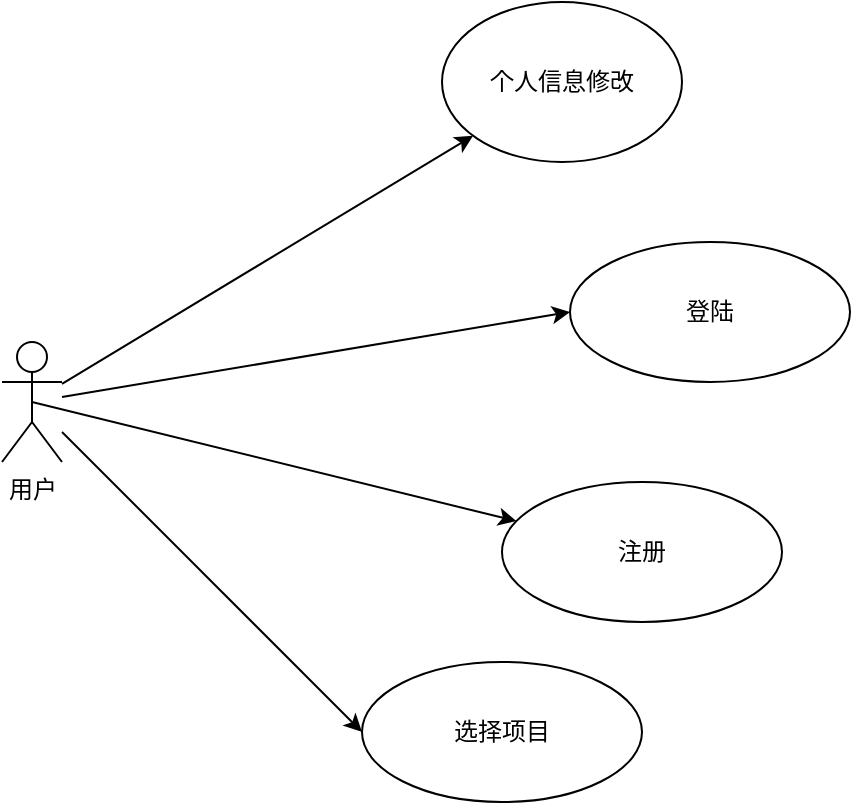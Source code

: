 <mxfile version="22.1.2" type="device">
  <diagram name="第 1 页" id="wVpAYVqgKlU2BSyeh4Ir">
    <mxGraphModel dx="964" dy="657" grid="1" gridSize="10" guides="1" tooltips="1" connect="1" arrows="0" fold="1" page="1" pageScale="1" pageWidth="827" pageHeight="1169" math="0" shadow="0">
      <root>
        <mxCell id="0" />
        <mxCell id="1" parent="0" />
        <mxCell id="Td3LOWsatYxlO6JrIiXO-8" style="rounded=0;orthogonalLoop=1;jettySize=auto;html=1;exitX=0.5;exitY=0.5;exitDx=0;exitDy=0;exitPerimeter=0;" parent="1" source="Td3LOWsatYxlO6JrIiXO-1" target="Td3LOWsatYxlO6JrIiXO-5" edge="1">
          <mxGeometry relative="1" as="geometry" />
        </mxCell>
        <mxCell id="Td3LOWsatYxlO6JrIiXO-9" style="rounded=0;orthogonalLoop=1;jettySize=auto;html=1;entryX=0;entryY=0.5;entryDx=0;entryDy=0;" parent="1" source="Td3LOWsatYxlO6JrIiXO-1" target="Td3LOWsatYxlO6JrIiXO-4" edge="1">
          <mxGeometry relative="1" as="geometry" />
        </mxCell>
        <mxCell id="Td3LOWsatYxlO6JrIiXO-11" style="rounded=0;orthogonalLoop=1;jettySize=auto;html=1;entryX=0;entryY=0.5;entryDx=0;entryDy=0;" parent="1" source="Td3LOWsatYxlO6JrIiXO-1" target="Td3LOWsatYxlO6JrIiXO-10" edge="1">
          <mxGeometry relative="1" as="geometry" />
        </mxCell>
        <mxCell id="9Ehmmtm3_JVQKLBLFFYA-2" style="rounded=0;orthogonalLoop=1;jettySize=auto;html=1;" parent="1" source="Td3LOWsatYxlO6JrIiXO-1" target="9Ehmmtm3_JVQKLBLFFYA-1" edge="1">
          <mxGeometry relative="1" as="geometry" />
        </mxCell>
        <mxCell id="Td3LOWsatYxlO6JrIiXO-1" value="&lt;font style=&quot;vertical-align: inherit;&quot;&gt;&lt;font style=&quot;vertical-align: inherit;&quot;&gt;用户&lt;br&gt;&lt;br&gt;&lt;/font&gt;&lt;/font&gt;" style="shape=umlActor;verticalLabelPosition=bottom;verticalAlign=top;html=1;" parent="1" vertex="1">
          <mxGeometry x="130" y="260" width="30" height="60" as="geometry" />
        </mxCell>
        <mxCell id="Td3LOWsatYxlO6JrIiXO-4" value="&lt;font style=&quot;vertical-align: inherit;&quot;&gt;&lt;font style=&quot;vertical-align: inherit;&quot;&gt;登陆&lt;br&gt;&lt;/font&gt;&lt;/font&gt;" style="ellipse;whiteSpace=wrap;html=1;" parent="1" vertex="1">
          <mxGeometry x="414" y="210" width="140" height="70" as="geometry" />
        </mxCell>
        <mxCell id="Td3LOWsatYxlO6JrIiXO-5" value="&lt;font style=&quot;vertical-align: inherit;&quot;&gt;&lt;font style=&quot;vertical-align: inherit;&quot;&gt;&lt;font style=&quot;vertical-align: inherit;&quot;&gt;&lt;font style=&quot;vertical-align: inherit;&quot;&gt;注册&lt;/font&gt;&lt;/font&gt;&lt;br&gt;&lt;/font&gt;&lt;/font&gt;" style="ellipse;whiteSpace=wrap;html=1;" parent="1" vertex="1">
          <mxGeometry x="380" y="330" width="140" height="70" as="geometry" />
        </mxCell>
        <mxCell id="Td3LOWsatYxlO6JrIiXO-10" value="选择项目" style="ellipse;whiteSpace=wrap;html=1;" parent="1" vertex="1">
          <mxGeometry x="310" y="420" width="140" height="70" as="geometry" />
        </mxCell>
        <mxCell id="9Ehmmtm3_JVQKLBLFFYA-1" value="个人信息修改" style="ellipse;whiteSpace=wrap;html=1;" parent="1" vertex="1">
          <mxGeometry x="350" y="90" width="120" height="80" as="geometry" />
        </mxCell>
      </root>
    </mxGraphModel>
  </diagram>
</mxfile>
